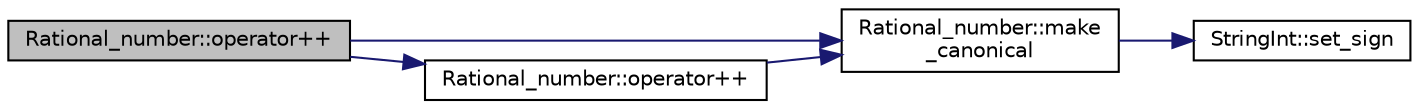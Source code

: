 digraph "Rational_number::operator++"
{
 // LATEX_PDF_SIZE
  edge [fontname="Helvetica",fontsize="10",labelfontname="Helvetica",labelfontsize="10"];
  node [fontname="Helvetica",fontsize="10",shape=record];
  rankdir="LR";
  Node1 [label="Rational_number::operator++",height=0.2,width=0.4,color="black", fillcolor="grey75", style="filled", fontcolor="black",tooltip="Postfix increment."];
  Node1 -> Node2 [color="midnightblue",fontsize="10",style="solid",fontname="Helvetica"];
  Node2 [label="Rational_number::make\l_canonical",height=0.2,width=0.4,color="black", fillcolor="white", style="filled",URL="$classRational__number.html#a3b7da00ab3a73290c9a0e85e524dae66",tooltip="Simplify this Rational_number."];
  Node2 -> Node3 [color="midnightblue",fontsize="10",style="solid",fontname="Helvetica"];
  Node3 [label="StringInt::set_sign",height=0.2,width=0.4,color="black", fillcolor="white", style="filled",URL="$classStringInt.html#abf4c106f451a9ffb064901a8c85191ca",tooltip="sign setter."];
  Node1 -> Node4 [color="midnightblue",fontsize="10",style="solid",fontname="Helvetica"];
  Node4 [label="Rational_number::operator++",height=0.2,width=0.4,color="black", fillcolor="white", style="filled",URL="$classRational__number.html#a9650d6f6c6eeb5b1767ae5e1da396729",tooltip="Prefix increment."];
  Node4 -> Node2 [color="midnightblue",fontsize="10",style="solid",fontname="Helvetica"];
}
